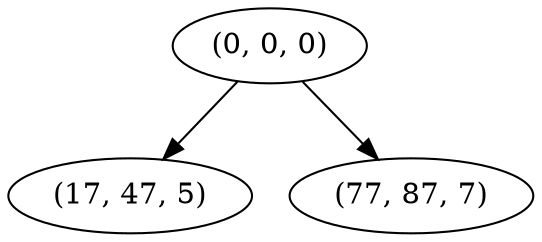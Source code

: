 digraph tree {
    "(0, 0, 0)";
    "(17, 47, 5)";
    "(77, 87, 7)";
    "(0, 0, 0)" -> "(17, 47, 5)";
    "(0, 0, 0)" -> "(77, 87, 7)";
}

